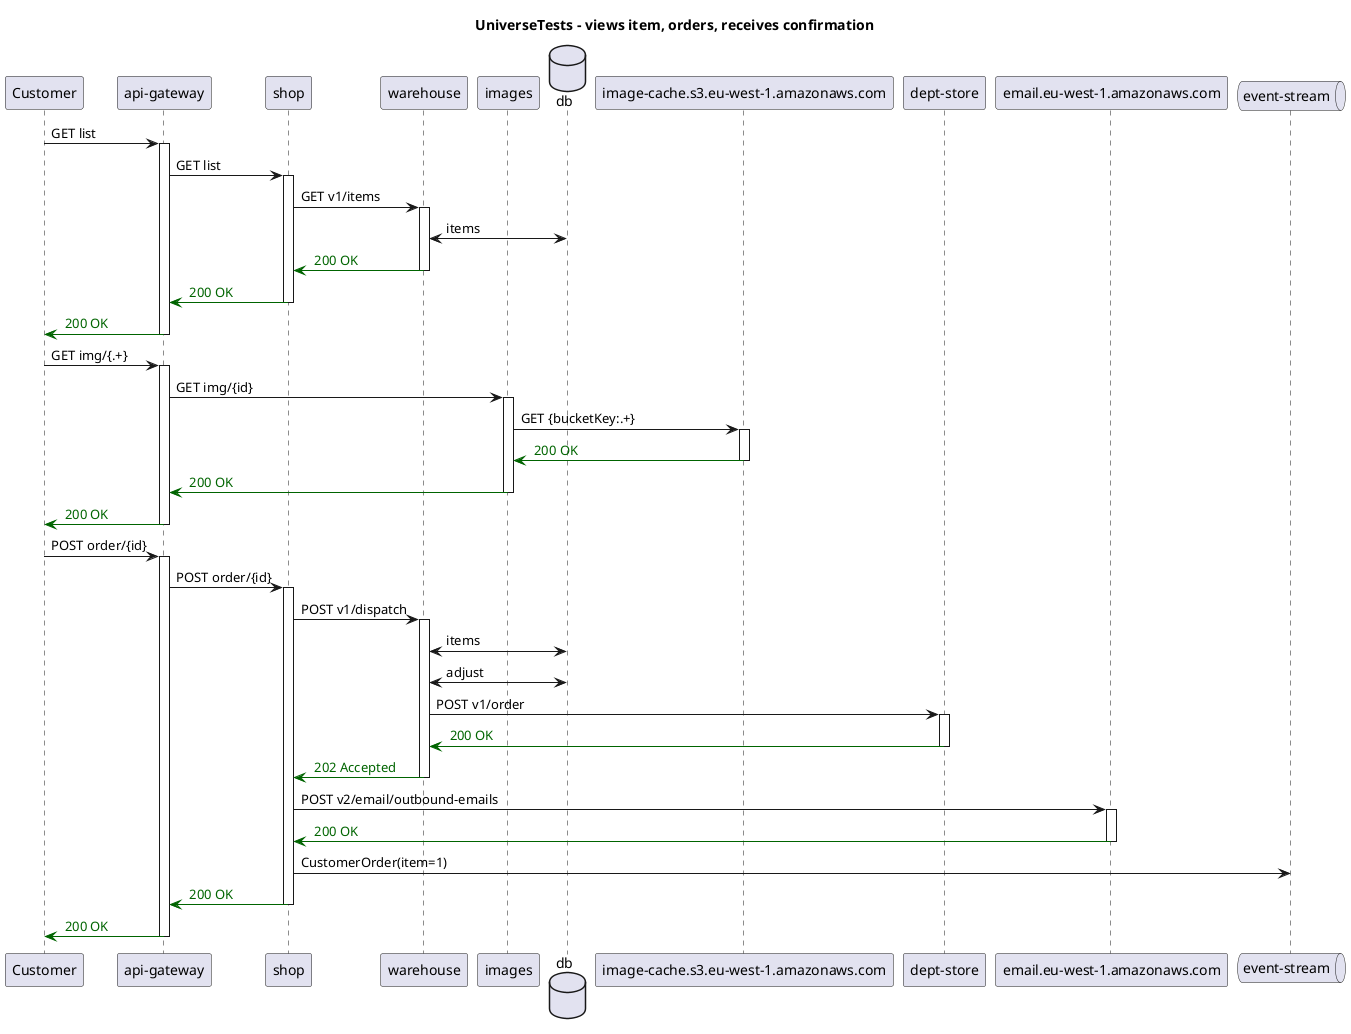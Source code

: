 @startuml
title UniverseTests - views item, orders, receives confirmation
participant "Customer"
participant "api-gateway"
participant "shop"
participant "warehouse"
participant "images"
database "db"
participant "image-cache.s3.eu-west-1.amazonaws.com"
participant "dept-store"
participant "email.eu-west-1.amazonaws.com"
queue "event-stream"
"Customer" -> "api-gateway": GET list
activate "api-gateway"
"api-gateway" -> "shop": GET list
activate "shop"
"shop" -> "warehouse": GET v1/items
activate "warehouse"
"warehouse" <-> "db": items
"warehouse" -[#DarkGreen]> "shop": <color:DarkGreen> 200 OK
deactivate "warehouse"
"shop" -[#DarkGreen]> "api-gateway": <color:DarkGreen> 200 OK
deactivate "shop"
"api-gateway" -[#DarkGreen]> "Customer": <color:DarkGreen> 200 OK
deactivate "api-gateway"
"Customer" -> "api-gateway": GET img/{.+}
activate "api-gateway"
"api-gateway" -> "images": GET img/{id}
activate "images"
"images" -> "image-cache.s3.eu-west-1.amazonaws.com": GET {bucketKey:.+}
activate "image-cache.s3.eu-west-1.amazonaws.com"

"image-cache.s3.eu-west-1.amazonaws.com" -[#DarkGreen]> "images": <color:DarkGreen> 200 OK
deactivate "image-cache.s3.eu-west-1.amazonaws.com"
"images" -[#DarkGreen]> "api-gateway": <color:DarkGreen> 200 OK
deactivate "images"
"api-gateway" -[#DarkGreen]> "Customer": <color:DarkGreen> 200 OK
deactivate "api-gateway"
"Customer" -> "api-gateway": POST order/{id}
activate "api-gateway"
"api-gateway" -> "shop": POST order/{id}
activate "shop"
"shop" -> "warehouse": POST v1/dispatch
activate "warehouse"
"warehouse" <-> "db": items
"warehouse" <-> "db": adjust
"warehouse" -> "dept-store": POST v1/order
activate "dept-store"

"dept-store" -[#DarkGreen]> "warehouse": <color:DarkGreen> 200 OK
deactivate "dept-store"
"warehouse" -[#DarkGreen]> "shop": <color:DarkGreen> 202 Accepted
deactivate "warehouse"
"shop" -> "email.eu-west-1.amazonaws.com": POST v2/email/outbound-emails
activate "email.eu-west-1.amazonaws.com"

"email.eu-west-1.amazonaws.com" -[#DarkGreen]> "shop": <color:DarkGreen> 200 OK
deactivate "email.eu-west-1.amazonaws.com"
"shop" -> "event-stream": CustomerOrder(item=1)
"shop" -[#DarkGreen]> "api-gateway": <color:DarkGreen> 200 OK
deactivate "shop"
"api-gateway" -[#DarkGreen]> "Customer": <color:DarkGreen> 200 OK
deactivate "api-gateway"
@enduml